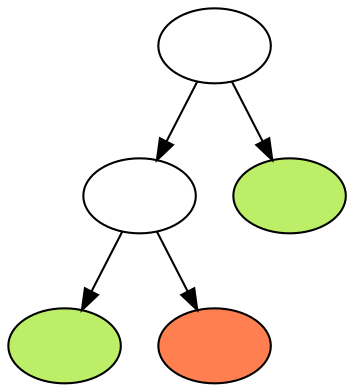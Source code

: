 digraph T {
	bgcolor=transparent
			

	Wind [label=""]
	Wind -> izq1
	Wind -> dcha1

	dcha1 [label="", style="filled",fillcolor="darkolivegreen2"]

	izq1 [label=""]

	izq1 -> izq11
	izq1 -> dcha11 

	izq11 [label="", style="filled", fillcolor="darkolivegreen2"]
	dcha11 [label="", style="filled", fillcolor="coral"]
}
